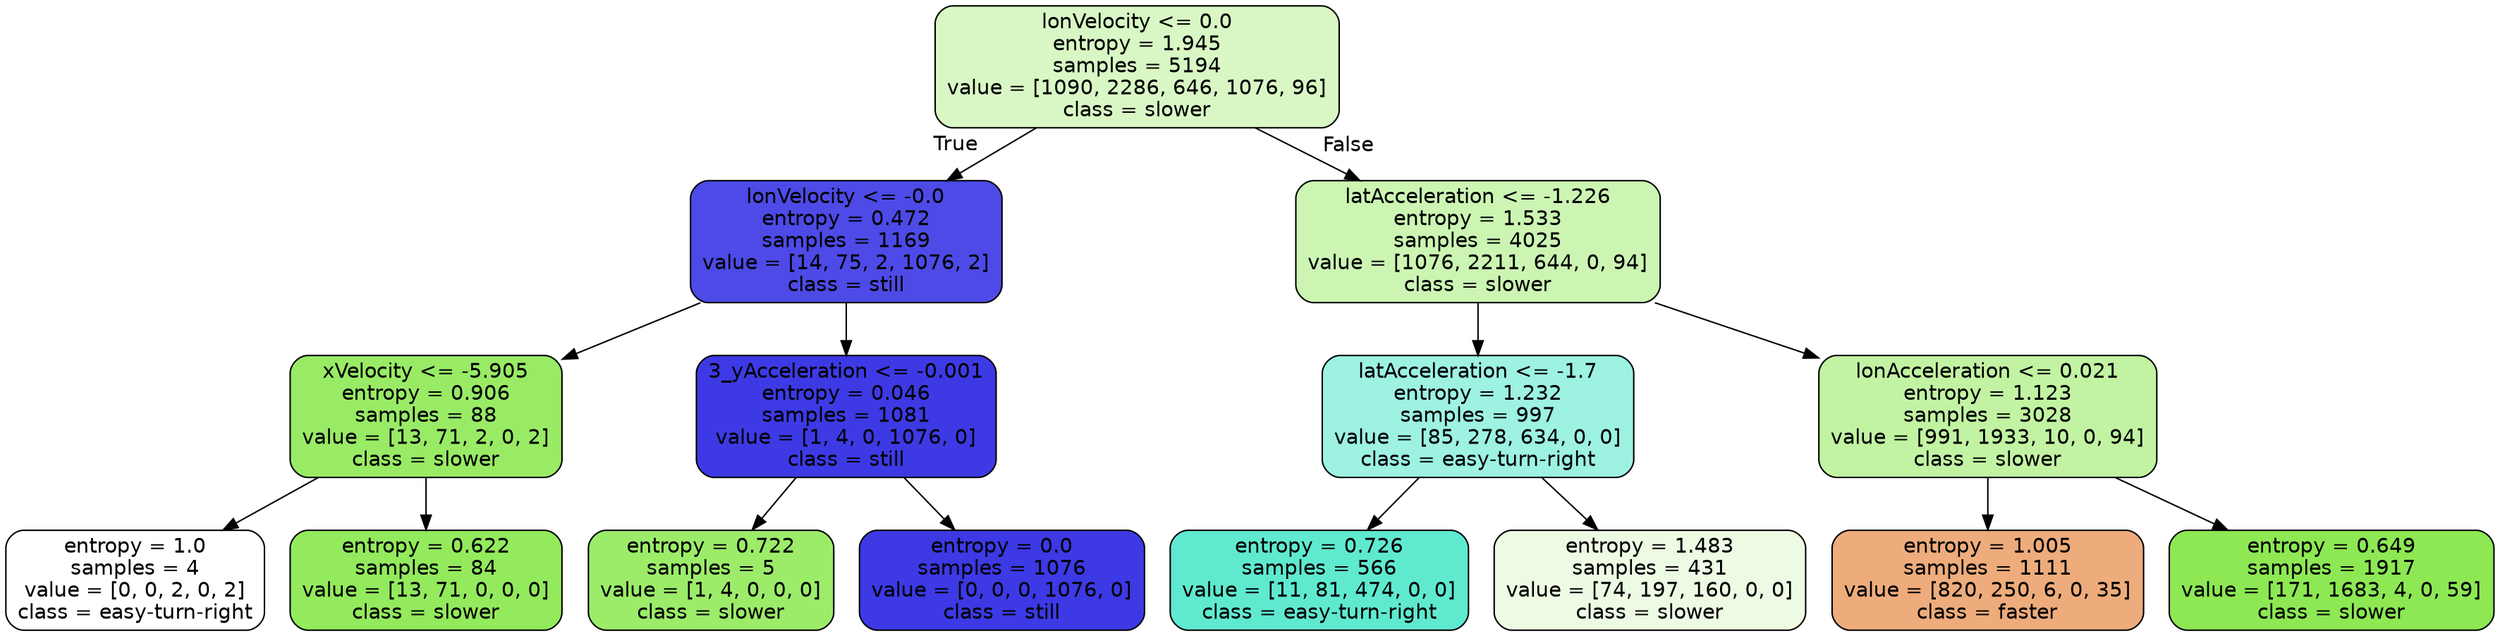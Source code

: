 digraph Tree {
node [shape=box, style="filled, rounded", color="black", fontname=helvetica] ;
edge [fontname=helvetica] ;
0 [label="lonVelocity <= 0.0\nentropy = 1.945\nsamples = 5194\nvalue = [1090, 2286, 646, 1076, 96]\nclass = slower", fillcolor="#d9f7c5"] ;
1 [label="lonVelocity <= -0.0\nentropy = 0.472\nsamples = 1169\nvalue = [14, 75, 2, 1076, 2]\nclass = still", fillcolor="#4d4ae7"] ;
0 -> 1 [labeldistance=2.5, labelangle=45, headlabel="True"] ;
2 [label="xVelocity <= -5.905\nentropy = 0.906\nsamples = 88\nvalue = [13, 71, 2, 0, 2]\nclass = slower", fillcolor="#99eb66"] ;
1 -> 2 ;
3 [label="entropy = 1.0\nsamples = 4\nvalue = [0, 0, 2, 0, 2]\nclass = easy-turn-right", fillcolor="#ffffff"] ;
2 -> 3 ;
4 [label="entropy = 0.622\nsamples = 84\nvalue = [13, 71, 0, 0, 0]\nclass = slower", fillcolor="#93ea5d"] ;
2 -> 4 ;
5 [label="3_yAcceleration <= -0.001\nentropy = 0.046\nsamples = 1081\nvalue = [1, 4, 0, 1076, 0]\nclass = still", fillcolor="#3d3ae5"] ;
1 -> 5 ;
6 [label="entropy = 0.722\nsamples = 5\nvalue = [1, 4, 0, 0, 0]\nclass = slower", fillcolor="#9cec6a"] ;
5 -> 6 ;
7 [label="entropy = 0.0\nsamples = 1076\nvalue = [0, 0, 0, 1076, 0]\nclass = still", fillcolor="#3c39e5"] ;
5 -> 7 ;
8 [label="latAcceleration <= -1.226\nentropy = 1.533\nsamples = 4025\nvalue = [1076, 2211, 644, 0, 94]\nclass = slower", fillcolor="#ccf5b3"] ;
0 -> 8 [labeldistance=2.5, labelangle=-45, headlabel="False"] ;
9 [label="latAcceleration <= -1.7\nentropy = 1.232\nsamples = 997\nvalue = [85, 278, 634, 0, 0]\nclass = easy-turn-right", fillcolor="#9df2e2"] ;
8 -> 9 ;
10 [label="entropy = 0.726\nsamples = 566\nvalue = [11, 81, 474, 0, 0]\nclass = easy-turn-right", fillcolor="#5fead0"] ;
9 -> 10 ;
11 [label="entropy = 1.483\nsamples = 431\nvalue = [74, 197, 160, 0, 0]\nclass = slower", fillcolor="#edfbe4"] ;
9 -> 11 ;
12 [label="lonAcceleration <= 0.021\nentropy = 1.123\nsamples = 3028\nvalue = [991, 1933, 10, 0, 94]\nclass = slower", fillcolor="#c2f3a3"] ;
8 -> 12 ;
13 [label="entropy = 1.005\nsamples = 1111\nvalue = [820, 250, 6, 0, 35]\nclass = faster", fillcolor="#eeac7c"] ;
12 -> 13 ;
14 [label="entropy = 0.649\nsamples = 1917\nvalue = [171, 1683, 4, 0, 59]\nclass = slower", fillcolor="#8de854"] ;
12 -> 14 ;
}